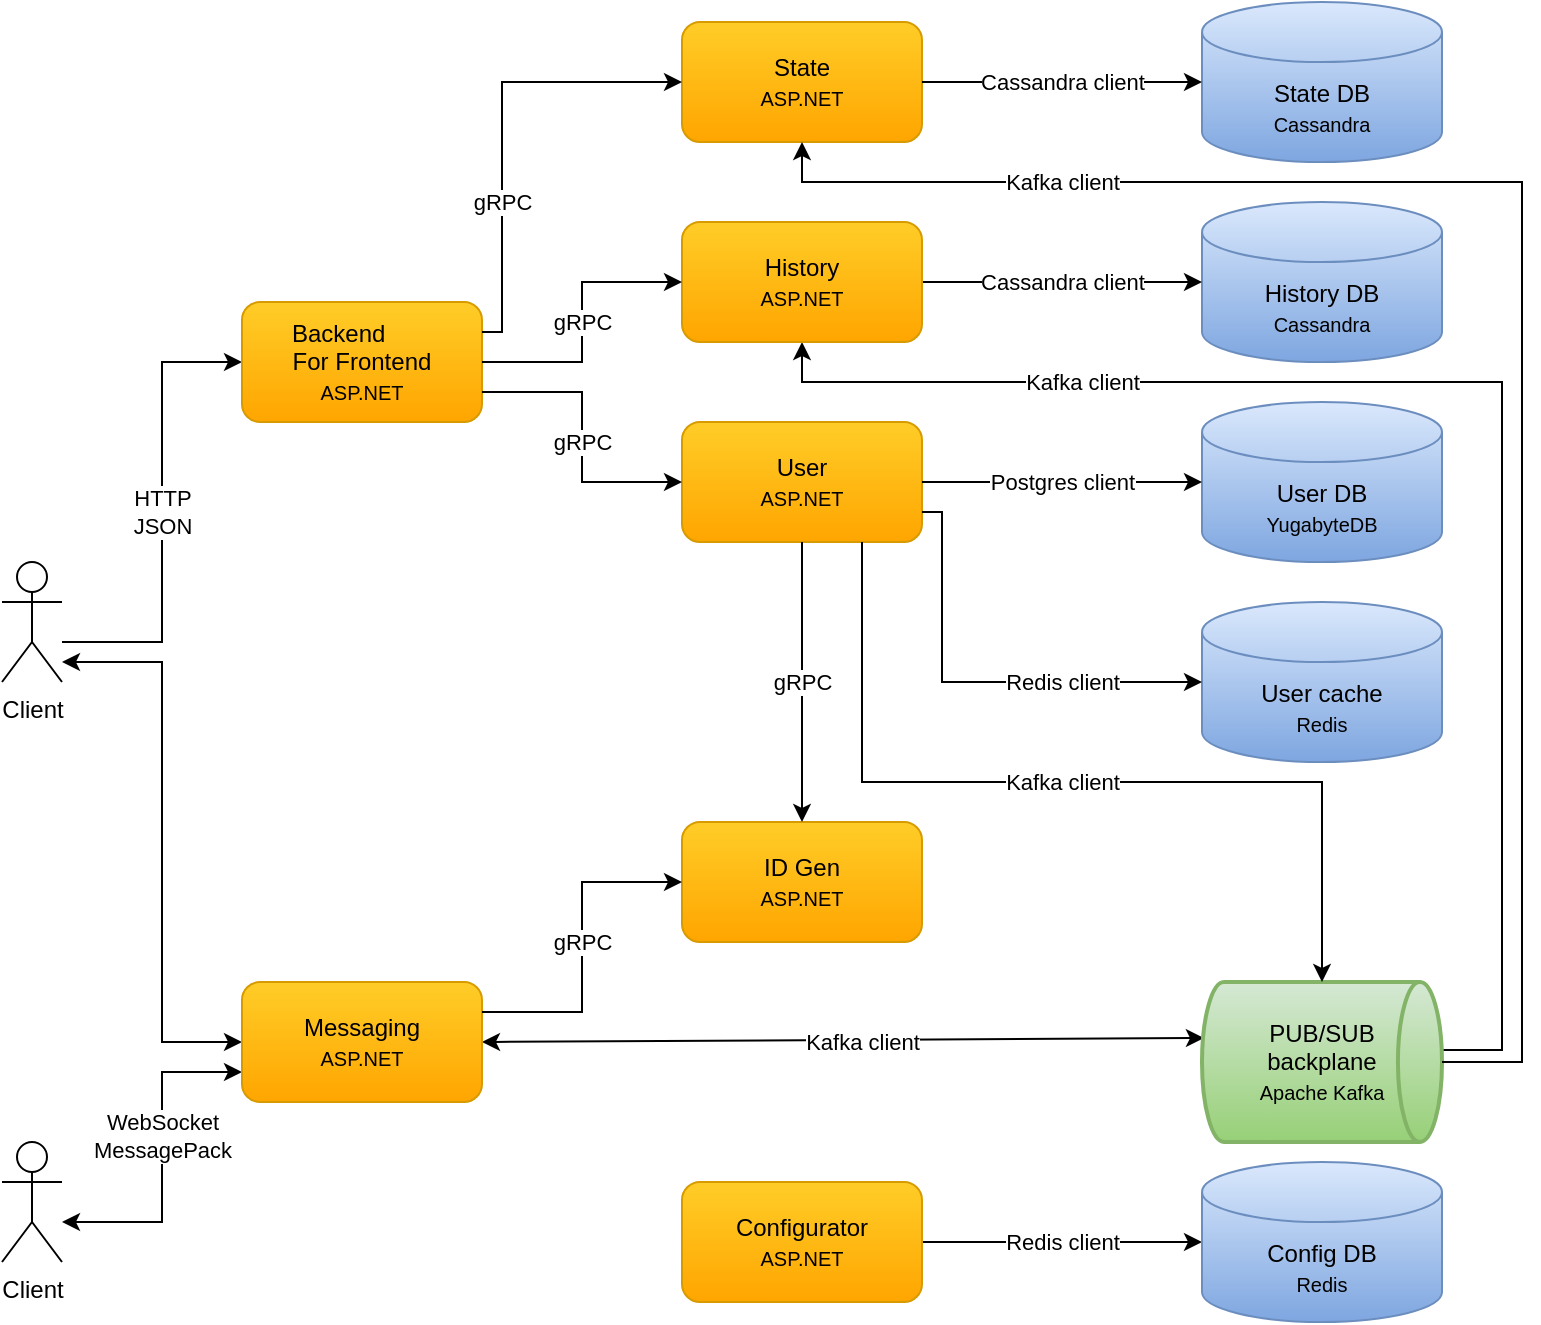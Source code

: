<mxfile version="22.0.3" type="device">
  <diagram id="G4t1x3i_cumIOjZ8GDXV" name="Page-1">
    <mxGraphModel dx="2020" dy="1203" grid="1" gridSize="10" guides="1" tooltips="1" connect="1" arrows="1" fold="1" page="1" pageScale="1" pageWidth="850" pageHeight="1100" math="0" shadow="0">
      <root>
        <mxCell id="0" />
        <mxCell id="1" parent="0" />
        <mxCell id="9bIkWJb_8Kgto9eP_v_A-1" value="" style="edgeStyle=orthogonalEdgeStyle;rounded=0;orthogonalLoop=1;jettySize=auto;html=1;entryX=0;entryY=0.5;entryDx=0;entryDy=0;startArrow=classic;startFill=1;" parent="1" source="9bIkWJb_8Kgto9eP_v_A-3" target="9bIkWJb_8Kgto9eP_v_A-7" edge="1">
          <mxGeometry relative="1" as="geometry">
            <Array as="points">
              <mxPoint x="120" y="370" />
              <mxPoint x="120" y="560" />
            </Array>
          </mxGeometry>
        </mxCell>
        <mxCell id="9bIkWJb_8Kgto9eP_v_A-2" value="HTTP&lt;br style=&quot;border-color: var(--border-color);&quot;&gt;JSON" style="edgeStyle=orthogonalEdgeStyle;rounded=0;orthogonalLoop=1;jettySize=auto;html=1;entryX=0;entryY=0.5;entryDx=0;entryDy=0;" parent="1" source="9bIkWJb_8Kgto9eP_v_A-3" target="9bIkWJb_8Kgto9eP_v_A-18" edge="1">
          <mxGeometry relative="1" as="geometry">
            <Array as="points">
              <mxPoint x="120" y="360" />
              <mxPoint x="120" y="220" />
            </Array>
            <mxPoint as="offset" />
          </mxGeometry>
        </mxCell>
        <mxCell id="9bIkWJb_8Kgto9eP_v_A-3" value="Client" style="shape=umlActor;verticalLabelPosition=bottom;verticalAlign=top;html=1;outlineConnect=0;" parent="1" vertex="1">
          <mxGeometry x="40" y="320" width="30" height="60" as="geometry" />
        </mxCell>
        <mxCell id="9bIkWJb_8Kgto9eP_v_A-4" value="WebSocket&lt;br style=&quot;border-color: var(--border-color);&quot;&gt;MessagePack" style="edgeStyle=orthogonalEdgeStyle;rounded=0;orthogonalLoop=1;jettySize=auto;html=1;entryX=0;entryY=0.75;entryDx=0;entryDy=0;startArrow=classic;startFill=1;" parent="1" source="9bIkWJb_8Kgto9eP_v_A-5" target="9bIkWJb_8Kgto9eP_v_A-7" edge="1">
          <mxGeometry x="0.135" relative="1" as="geometry">
            <mxPoint as="offset" />
            <Array as="points">
              <mxPoint x="120" y="650" />
              <mxPoint x="120" y="575" />
            </Array>
          </mxGeometry>
        </mxCell>
        <mxCell id="9bIkWJb_8Kgto9eP_v_A-5" value="Client" style="shape=umlActor;verticalLabelPosition=bottom;verticalAlign=top;html=1;outlineConnect=0;" parent="1" vertex="1">
          <mxGeometry x="40" y="610" width="30" height="60" as="geometry" />
        </mxCell>
        <mxCell id="9bIkWJb_8Kgto9eP_v_A-6" value="&lt;span style=&quot;color: rgb(0, 0, 0); font-family: Helvetica; font-size: 11px; font-style: normal; font-variant-ligatures: normal; font-variant-caps: normal; font-weight: 400; letter-spacing: normal; orphans: 2; text-align: center; text-indent: 0px; text-transform: none; widows: 2; word-spacing: 0px; -webkit-text-stroke-width: 0px; background-color: rgb(255, 255, 255); text-decoration-thickness: initial; text-decoration-style: initial; text-decoration-color: initial; float: none; display: inline !important;&quot;&gt;Kafka client&lt;/span&gt;" style="rounded=0;orthogonalLoop=1;jettySize=auto;html=1;entryX=0.008;entryY=0.35;entryDx=0;entryDy=0;entryPerimeter=0;startArrow=classic;startFill=1;exitX=1;exitY=0.5;exitDx=0;exitDy=0;" parent="1" source="9bIkWJb_8Kgto9eP_v_A-7" target="9bIkWJb_8Kgto9eP_v_A-9" edge="1">
          <mxGeometry x="0.053" y="-1" relative="1" as="geometry">
            <mxPoint as="offset" />
          </mxGeometry>
        </mxCell>
        <mxCell id="9bIkWJb_8Kgto9eP_v_A-7" value="Messaging&lt;br style=&quot;border-color: var(--border-color);&quot;&gt;&lt;font style=&quot;border-color: var(--border-color); font-size: 10px;&quot;&gt;ASP.NET&lt;/font&gt;" style="rounded=1;whiteSpace=wrap;html=1;gradientColor=#ffa500;fillColor=#ffcd28;strokeColor=#d79b00;" parent="1" vertex="1">
          <mxGeometry x="160" y="530" width="120" height="60" as="geometry" />
        </mxCell>
        <mxCell id="9bIkWJb_8Kgto9eP_v_A-8" value="Kafka client" style="edgeStyle=orthogonalEdgeStyle;rounded=0;orthogonalLoop=1;jettySize=auto;html=1;entryX=0.5;entryY=1;entryDx=0;entryDy=0;" parent="1" source="9bIkWJb_8Kgto9eP_v_A-9" target="9bIkWJb_8Kgto9eP_v_A-15" edge="1">
          <mxGeometry x="0.564" relative="1" as="geometry">
            <mxPoint as="offset" />
            <Array as="points">
              <mxPoint x="790" y="564" />
              <mxPoint x="790" y="230" />
              <mxPoint x="440" y="230" />
            </Array>
            <mxPoint x="740" y="440" as="sourcePoint" />
          </mxGeometry>
        </mxCell>
        <mxCell id="9bIkWJb_8Kgto9eP_v_A-9" value="PUB/SUB&lt;br style=&quot;border-color: var(--border-color);&quot;&gt;backplane&lt;br style=&quot;border-color: var(--border-color);&quot;&gt;&lt;font style=&quot;border-color: var(--border-color); font-size: 10px;&quot;&gt;Apache Kafka&lt;/font&gt;" style="strokeWidth=2;html=1;shape=mxgraph.flowchart.direct_data;whiteSpace=wrap;gradientColor=#97d077;fillColor=#d5e8d4;strokeColor=#82b366;" parent="1" vertex="1">
          <mxGeometry x="640" y="530" width="120" height="80" as="geometry" />
        </mxCell>
        <mxCell id="9bIkWJb_8Kgto9eP_v_A-10" value="History DB&lt;br style=&quot;border-color: var(--border-color);&quot;&gt;&lt;font style=&quot;border-color: var(--border-color); font-size: 10px;&quot;&gt;Cassandra&lt;/font&gt;" style="shape=cylinder3;whiteSpace=wrap;html=1;boundedLbl=1;backgroundOutline=1;size=15;gradientColor=#7ea6e0;fillColor=#dae8fc;strokeColor=#6c8ebf;" parent="1" vertex="1">
          <mxGeometry x="640" y="140" width="120" height="80" as="geometry" />
        </mxCell>
        <mxCell id="9bIkWJb_8Kgto9eP_v_A-11" value="&lt;span style=&quot;color: rgb(0, 0, 0); font-family: Helvetica; font-size: 11px; font-style: normal; font-variant-ligatures: normal; font-variant-caps: normal; font-weight: 400; letter-spacing: normal; orphans: 2; text-align: center; text-indent: 0px; text-transform: none; widows: 2; word-spacing: 0px; -webkit-text-stroke-width: 0px; background-color: rgb(255, 255, 255); text-decoration-thickness: initial; text-decoration-style: initial; text-decoration-color: initial; float: none; display: inline !important;&quot;&gt;Cassandra client&lt;/span&gt;" style="rounded=0;orthogonalLoop=1;jettySize=auto;html=1;entryX=0;entryY=0.5;entryDx=0;entryDy=0;entryPerimeter=0;startArrow=none;startFill=0;exitX=1;exitY=0.5;exitDx=0;exitDy=0;" parent="1" source="9bIkWJb_8Kgto9eP_v_A-15" target="9bIkWJb_8Kgto9eP_v_A-10" edge="1">
          <mxGeometry relative="1" as="geometry">
            <mxPoint x="370" y="325" as="sourcePoint" />
            <mxPoint x="600" y="470" as="targetPoint" />
            <mxPoint as="offset" />
            <Array as="points" />
          </mxGeometry>
        </mxCell>
        <mxCell id="9bIkWJb_8Kgto9eP_v_A-12" value="Redis client" style="edgeStyle=orthogonalEdgeStyle;rounded=0;orthogonalLoop=1;jettySize=auto;html=1;entryX=0;entryY=0.5;entryDx=0;entryDy=0;entryPerimeter=0;exitX=1;exitY=0.5;exitDx=0;exitDy=0;" parent="1" source="9bIkWJb_8Kgto9eP_v_A-13" target="9bIkWJb_8Kgto9eP_v_A-14" edge="1">
          <mxGeometry relative="1" as="geometry" />
        </mxCell>
        <mxCell id="9bIkWJb_8Kgto9eP_v_A-13" value="Configurator&lt;br style=&quot;border-color: var(--border-color);&quot;&gt;&lt;font style=&quot;border-color: var(--border-color); font-size: 10px;&quot;&gt;ASP.NET&lt;/font&gt;" style="rounded=1;whiteSpace=wrap;html=1;gradientColor=#ffa500;fillColor=#ffcd28;strokeColor=#d79b00;" parent="1" vertex="1">
          <mxGeometry x="380" y="630" width="120" height="60" as="geometry" />
        </mxCell>
        <mxCell id="9bIkWJb_8Kgto9eP_v_A-14" value="Config DB&lt;br style=&quot;border-color: var(--border-color);&quot;&gt;&lt;font style=&quot;border-color: var(--border-color); font-size: 10px;&quot;&gt;Redis&lt;/font&gt;" style="shape=cylinder3;whiteSpace=wrap;html=1;boundedLbl=1;backgroundOutline=1;size=15;gradientColor=#7ea6e0;fillColor=#dae8fc;strokeColor=#6c8ebf;" parent="1" vertex="1">
          <mxGeometry x="640" y="620" width="120" height="80" as="geometry" />
        </mxCell>
        <mxCell id="9bIkWJb_8Kgto9eP_v_A-15" value="History&lt;br style=&quot;border-color: var(--border-color);&quot;&gt;&lt;font style=&quot;border-color: var(--border-color); font-size: 10px;&quot;&gt;ASP.NET&lt;/font&gt;" style="rounded=1;whiteSpace=wrap;html=1;gradientColor=#ffa500;fillColor=#ffcd28;strokeColor=#d79b00;" parent="1" vertex="1">
          <mxGeometry x="380" y="150" width="120" height="60" as="geometry" />
        </mxCell>
        <mxCell id="9bIkWJb_8Kgto9eP_v_A-16" value="ID Gen&lt;br style=&quot;border-color: var(--border-color);&quot;&gt;&lt;font style=&quot;border-color: var(--border-color); font-size: 10px;&quot;&gt;ASP.NET&lt;/font&gt;" style="rounded=1;whiteSpace=wrap;html=1;gradientColor=#ffa500;fillColor=#ffcd28;strokeColor=#d79b00;" parent="1" vertex="1">
          <mxGeometry x="380" y="450" width="120" height="60" as="geometry" />
        </mxCell>
        <mxCell id="9bIkWJb_8Kgto9eP_v_A-17" value="gRPC" style="endArrow=classic;html=1;exitX=1;exitY=0.25;exitDx=0;exitDy=0;entryX=0;entryY=0.5;entryDx=0;entryDy=0;rounded=0;edgeStyle=orthogonalEdgeStyle;" parent="1" source="9bIkWJb_8Kgto9eP_v_A-7" target="9bIkWJb_8Kgto9eP_v_A-16" edge="1">
          <mxGeometry x="0.03" width="50" height="50" relative="1" as="geometry">
            <mxPoint x="530" y="295" as="sourcePoint" />
            <mxPoint x="290" y="485" as="targetPoint" />
            <mxPoint as="offset" />
          </mxGeometry>
        </mxCell>
        <mxCell id="9bIkWJb_8Kgto9eP_v_A-18" value="Backend&amp;nbsp; &amp;nbsp; &amp;nbsp; &amp;nbsp;&lt;br style=&quot;border-color: var(--border-color);&quot;&gt;For Frontend&lt;br style=&quot;border-color: var(--border-color);&quot;&gt;&lt;font style=&quot;border-color: var(--border-color); font-size: 10px;&quot;&gt;ASP.NET&lt;/font&gt;" style="rounded=1;whiteSpace=wrap;html=1;gradientColor=#ffa500;fillColor=#ffcd28;strokeColor=#d79b00;" parent="1" vertex="1">
          <mxGeometry x="160" y="190" width="120" height="60" as="geometry" />
        </mxCell>
        <mxCell id="9bIkWJb_8Kgto9eP_v_A-19" value="State DB&lt;br style=&quot;border-color: var(--border-color);&quot;&gt;&lt;font style=&quot;border-color: var(--border-color); font-size: 10px;&quot;&gt;Cassandra&lt;/font&gt;" style="shape=cylinder3;whiteSpace=wrap;html=1;boundedLbl=1;backgroundOutline=1;size=15;gradientColor=#7ea6e0;fillColor=#dae8fc;strokeColor=#6c8ebf;" parent="1" vertex="1">
          <mxGeometry x="640" y="40" width="120" height="80" as="geometry" />
        </mxCell>
        <mxCell id="9bIkWJb_8Kgto9eP_v_A-20" value="State&lt;br style=&quot;border-color: var(--border-color);&quot;&gt;&lt;font style=&quot;border-color: var(--border-color); font-size: 10px;&quot;&gt;ASP.NET&lt;/font&gt;" style="rounded=1;whiteSpace=wrap;html=1;gradientColor=#ffa500;fillColor=#ffcd28;strokeColor=#d79b00;" parent="1" vertex="1">
          <mxGeometry x="380" y="50" width="120" height="60" as="geometry" />
        </mxCell>
        <mxCell id="9bIkWJb_8Kgto9eP_v_A-21" value="Kafka client" style="edgeStyle=orthogonalEdgeStyle;rounded=0;orthogonalLoop=1;jettySize=auto;html=1;entryX=0.5;entryY=1;entryDx=0;entryDy=0;exitX=1;exitY=0.5;exitDx=0;exitDy=0;exitPerimeter=0;" parent="1" source="9bIkWJb_8Kgto9eP_v_A-9" target="9bIkWJb_8Kgto9eP_v_A-20" edge="1">
          <mxGeometry x="0.651" relative="1" as="geometry">
            <mxPoint as="offset" />
            <Array as="points">
              <mxPoint x="800" y="570" />
              <mxPoint x="800" y="130" />
              <mxPoint x="440" y="130" />
            </Array>
            <mxPoint x="570" y="610" as="sourcePoint" />
            <mxPoint x="430" y="470" as="targetPoint" />
          </mxGeometry>
        </mxCell>
        <mxCell id="9bIkWJb_8Kgto9eP_v_A-22" value="&lt;span style=&quot;color: rgb(0, 0, 0); font-family: Helvetica; font-size: 11px; font-style: normal; font-variant-ligatures: normal; font-variant-caps: normal; font-weight: 400; letter-spacing: normal; orphans: 2; text-align: center; text-indent: 0px; text-transform: none; widows: 2; word-spacing: 0px; -webkit-text-stroke-width: 0px; background-color: rgb(255, 255, 255); text-decoration-thickness: initial; text-decoration-style: initial; text-decoration-color: initial; float: none; display: inline !important;&quot;&gt;Cassandra client&lt;/span&gt;" style="rounded=0;orthogonalLoop=1;jettySize=auto;html=1;entryX=0;entryY=0.5;entryDx=0;entryDy=0;entryPerimeter=0;startArrow=none;startFill=0;exitX=1;exitY=0.5;exitDx=0;exitDy=0;" parent="1" source="9bIkWJb_8Kgto9eP_v_A-20" target="9bIkWJb_8Kgto9eP_v_A-19" edge="1">
          <mxGeometry relative="1" as="geometry">
            <mxPoint x="480" y="360" as="sourcePoint" />
            <mxPoint x="560" y="360" as="targetPoint" />
            <mxPoint as="offset" />
            <Array as="points" />
          </mxGeometry>
        </mxCell>
        <mxCell id="9bIkWJb_8Kgto9eP_v_A-23" value="gRPC" style="endArrow=classic;html=1;exitX=1;exitY=0.5;exitDx=0;exitDy=0;entryX=0;entryY=0.5;entryDx=0;entryDy=0;rounded=0;edgeStyle=orthogonalEdgeStyle;" parent="1" source="9bIkWJb_8Kgto9eP_v_A-18" target="9bIkWJb_8Kgto9eP_v_A-15" edge="1">
          <mxGeometry width="50" height="50" relative="1" as="geometry">
            <mxPoint x="290" y="495" as="sourcePoint" />
            <mxPoint x="370" y="560" as="targetPoint" />
            <mxPoint as="offset" />
          </mxGeometry>
        </mxCell>
        <mxCell id="9bIkWJb_8Kgto9eP_v_A-24" value="gRPC" style="endArrow=classic;html=1;entryX=0;entryY=0.5;entryDx=0;entryDy=0;exitX=1;exitY=0.25;exitDx=0;exitDy=0;edgeStyle=orthogonalEdgeStyle;rounded=0;" parent="1" source="9bIkWJb_8Kgto9eP_v_A-18" target="9bIkWJb_8Kgto9eP_v_A-20" edge="1">
          <mxGeometry x="-0.333" width="50" height="50" relative="1" as="geometry">
            <mxPoint x="280" y="290" as="sourcePoint" />
            <mxPoint x="330" y="240" as="targetPoint" />
            <mxPoint as="offset" />
            <Array as="points">
              <mxPoint x="290" y="205" />
              <mxPoint x="290" y="80" />
            </Array>
          </mxGeometry>
        </mxCell>
        <mxCell id="9bIkWJb_8Kgto9eP_v_A-25" value="User&lt;br style=&quot;border-color: var(--border-color);&quot;&gt;&lt;font style=&quot;border-color: var(--border-color); font-size: 10px;&quot;&gt;ASP.NET&lt;/font&gt;" style="rounded=1;whiteSpace=wrap;html=1;gradientColor=#ffa500;fillColor=#ffcd28;strokeColor=#d79b00;" parent="1" vertex="1">
          <mxGeometry x="380" y="250" width="120" height="60" as="geometry" />
        </mxCell>
        <mxCell id="9bIkWJb_8Kgto9eP_v_A-26" value="User DB&lt;br style=&quot;border-color: var(--border-color);&quot;&gt;&lt;font style=&quot;border-color: var(--border-color); font-size: 10px;&quot;&gt;YugabyteDB&lt;/font&gt;" style="shape=cylinder3;whiteSpace=wrap;html=1;boundedLbl=1;backgroundOutline=1;size=15;gradientColor=#7ea6e0;fillColor=#dae8fc;strokeColor=#6c8ebf;" parent="1" vertex="1">
          <mxGeometry x="640" y="240" width="120" height="80" as="geometry" />
        </mxCell>
        <mxCell id="9bIkWJb_8Kgto9eP_v_A-27" value="&lt;font style=&quot;font-size: 11px&quot;&gt;Postgres client&lt;br&gt;&lt;/font&gt;" style="rounded=0;orthogonalLoop=1;jettySize=auto;html=1;entryX=0;entryY=0.5;entryDx=0;entryDy=0;entryPerimeter=0;startArrow=none;startFill=0;exitX=1;exitY=0.5;exitDx=0;exitDy=0;edgeStyle=orthogonalEdgeStyle;" parent="1" source="9bIkWJb_8Kgto9eP_v_A-25" target="9bIkWJb_8Kgto9eP_v_A-26" edge="1">
          <mxGeometry relative="1" as="geometry">
            <mxPoint x="500" y="110" as="sourcePoint" />
            <mxPoint x="570" y="160" as="targetPoint" />
            <mxPoint as="offset" />
          </mxGeometry>
        </mxCell>
        <mxCell id="9bIkWJb_8Kgto9eP_v_A-28" value="&lt;span style=&quot;color: rgb(0, 0, 0); font-family: Helvetica; font-size: 11px; font-style: normal; font-variant-ligatures: normal; font-variant-caps: normal; font-weight: 400; letter-spacing: normal; orphans: 2; text-align: center; text-indent: 0px; text-transform: none; widows: 2; word-spacing: 0px; -webkit-text-stroke-width: 0px; background-color: rgb(255, 255, 255); text-decoration-thickness: initial; text-decoration-style: initial; text-decoration-color: initial; float: none; display: inline !important;&quot;&gt;gRPC&lt;/span&gt;" style="endArrow=classic;html=1;entryX=0;entryY=0.5;entryDx=0;entryDy=0;exitX=1;exitY=0.75;exitDx=0;exitDy=0;rounded=0;edgeStyle=orthogonalEdgeStyle;" parent="1" source="9bIkWJb_8Kgto9eP_v_A-18" target="9bIkWJb_8Kgto9eP_v_A-25" edge="1">
          <mxGeometry x="0.035" width="50" height="50" relative="1" as="geometry">
            <mxPoint x="290" y="90" as="sourcePoint" />
            <mxPoint x="390" y="340" as="targetPoint" />
            <mxPoint as="offset" />
            <Array as="points">
              <mxPoint x="330" y="235" />
              <mxPoint x="330" y="280" />
            </Array>
          </mxGeometry>
        </mxCell>
        <mxCell id="9bIkWJb_8Kgto9eP_v_A-29" value="User cache&lt;br style=&quot;border-color: var(--border-color);&quot;&gt;&lt;font style=&quot;border-color: var(--border-color); font-size: 10px;&quot;&gt;Redis&lt;/font&gt;" style="shape=cylinder3;whiteSpace=wrap;html=1;boundedLbl=1;backgroundOutline=1;size=15;gradientColor=#7ea6e0;fillColor=#dae8fc;strokeColor=#6c8ebf;" parent="1" vertex="1">
          <mxGeometry x="640" y="340" width="120" height="80" as="geometry" />
        </mxCell>
        <mxCell id="9bIkWJb_8Kgto9eP_v_A-30" value="Redis client" style="rounded=0;orthogonalLoop=1;jettySize=auto;html=1;entryX=0;entryY=0.5;entryDx=0;entryDy=0;entryPerimeter=0;exitX=1;exitY=0.75;exitDx=0;exitDy=0;edgeStyle=orthogonalEdgeStyle;" parent="1" source="9bIkWJb_8Kgto9eP_v_A-25" target="9bIkWJb_8Kgto9eP_v_A-29" edge="1">
          <mxGeometry x="0.378" relative="1" as="geometry">
            <mxPoint x="490" y="200" as="sourcePoint" />
            <mxPoint x="590" y="220" as="targetPoint" />
            <mxPoint as="offset" />
            <Array as="points">
              <mxPoint x="510" y="295" />
              <mxPoint x="510" y="380" />
            </Array>
          </mxGeometry>
        </mxCell>
        <mxCell id="9bIkWJb_8Kgto9eP_v_A-31" value="gRPC" style="endArrow=classic;html=1;exitX=0.5;exitY=1;exitDx=0;exitDy=0;rounded=0;edgeStyle=orthogonalEdgeStyle;entryX=0.5;entryY=0;entryDx=0;entryDy=0;" parent="1" source="9bIkWJb_8Kgto9eP_v_A-25" target="9bIkWJb_8Kgto9eP_v_A-16" edge="1">
          <mxGeometry width="50" height="50" relative="1" as="geometry">
            <mxPoint x="290" y="565" as="sourcePoint" />
            <mxPoint x="290" y="420" as="targetPoint" />
            <mxPoint as="offset" />
            <Array as="points" />
          </mxGeometry>
        </mxCell>
        <mxCell id="9bIkWJb_8Kgto9eP_v_A-32" value="Kafka client" style="endArrow=classic;html=1;entryX=0.5;entryY=0;entryDx=0;entryDy=0;rounded=0;edgeStyle=orthogonalEdgeStyle;entryPerimeter=0;exitX=0.75;exitY=1;exitDx=0;exitDy=0;" parent="1" source="9bIkWJb_8Kgto9eP_v_A-25" target="9bIkWJb_8Kgto9eP_v_A-9" edge="1">
          <mxGeometry x="-0.022" width="50" height="50" relative="1" as="geometry">
            <mxPoint x="310" y="400" as="sourcePoint" />
            <mxPoint x="450" y="490" as="targetPoint" />
            <mxPoint as="offset" />
            <Array as="points">
              <mxPoint x="470" y="430" />
              <mxPoint x="700" y="430" />
            </Array>
          </mxGeometry>
        </mxCell>
      </root>
    </mxGraphModel>
  </diagram>
</mxfile>
